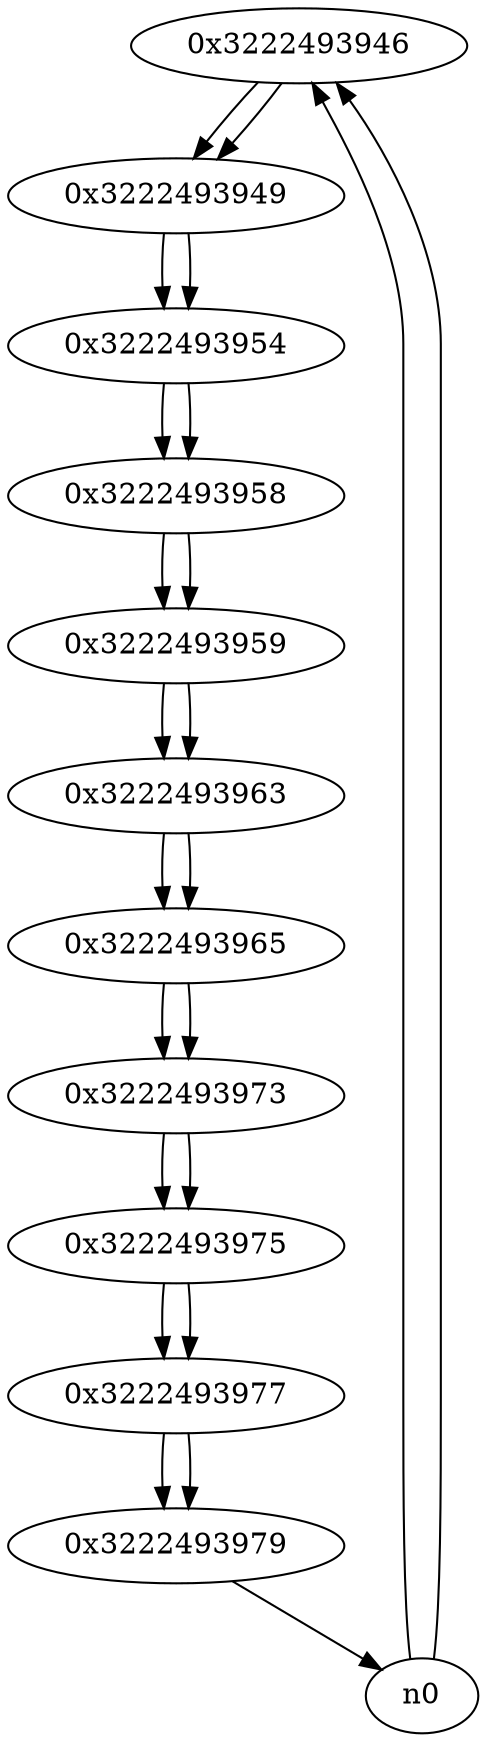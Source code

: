 digraph G{
/* nodes */
  n1 [label="0x3222493946"]
  n2 [label="0x3222493949"]
  n3 [label="0x3222493954"]
  n4 [label="0x3222493958"]
  n5 [label="0x3222493959"]
  n6 [label="0x3222493963"]
  n7 [label="0x3222493965"]
  n8 [label="0x3222493973"]
  n9 [label="0x3222493975"]
  n10 [label="0x3222493977"]
  n11 [label="0x3222493979"]
/* edges */
n1 -> n2;
n0 -> n1;
n0 -> n1;
n2 -> n3;
n1 -> n2;
n3 -> n4;
n2 -> n3;
n4 -> n5;
n3 -> n4;
n5 -> n6;
n4 -> n5;
n6 -> n7;
n5 -> n6;
n7 -> n8;
n6 -> n7;
n8 -> n9;
n7 -> n8;
n9 -> n10;
n8 -> n9;
n10 -> n11;
n9 -> n10;
n11 -> n0;
n10 -> n11;
}
